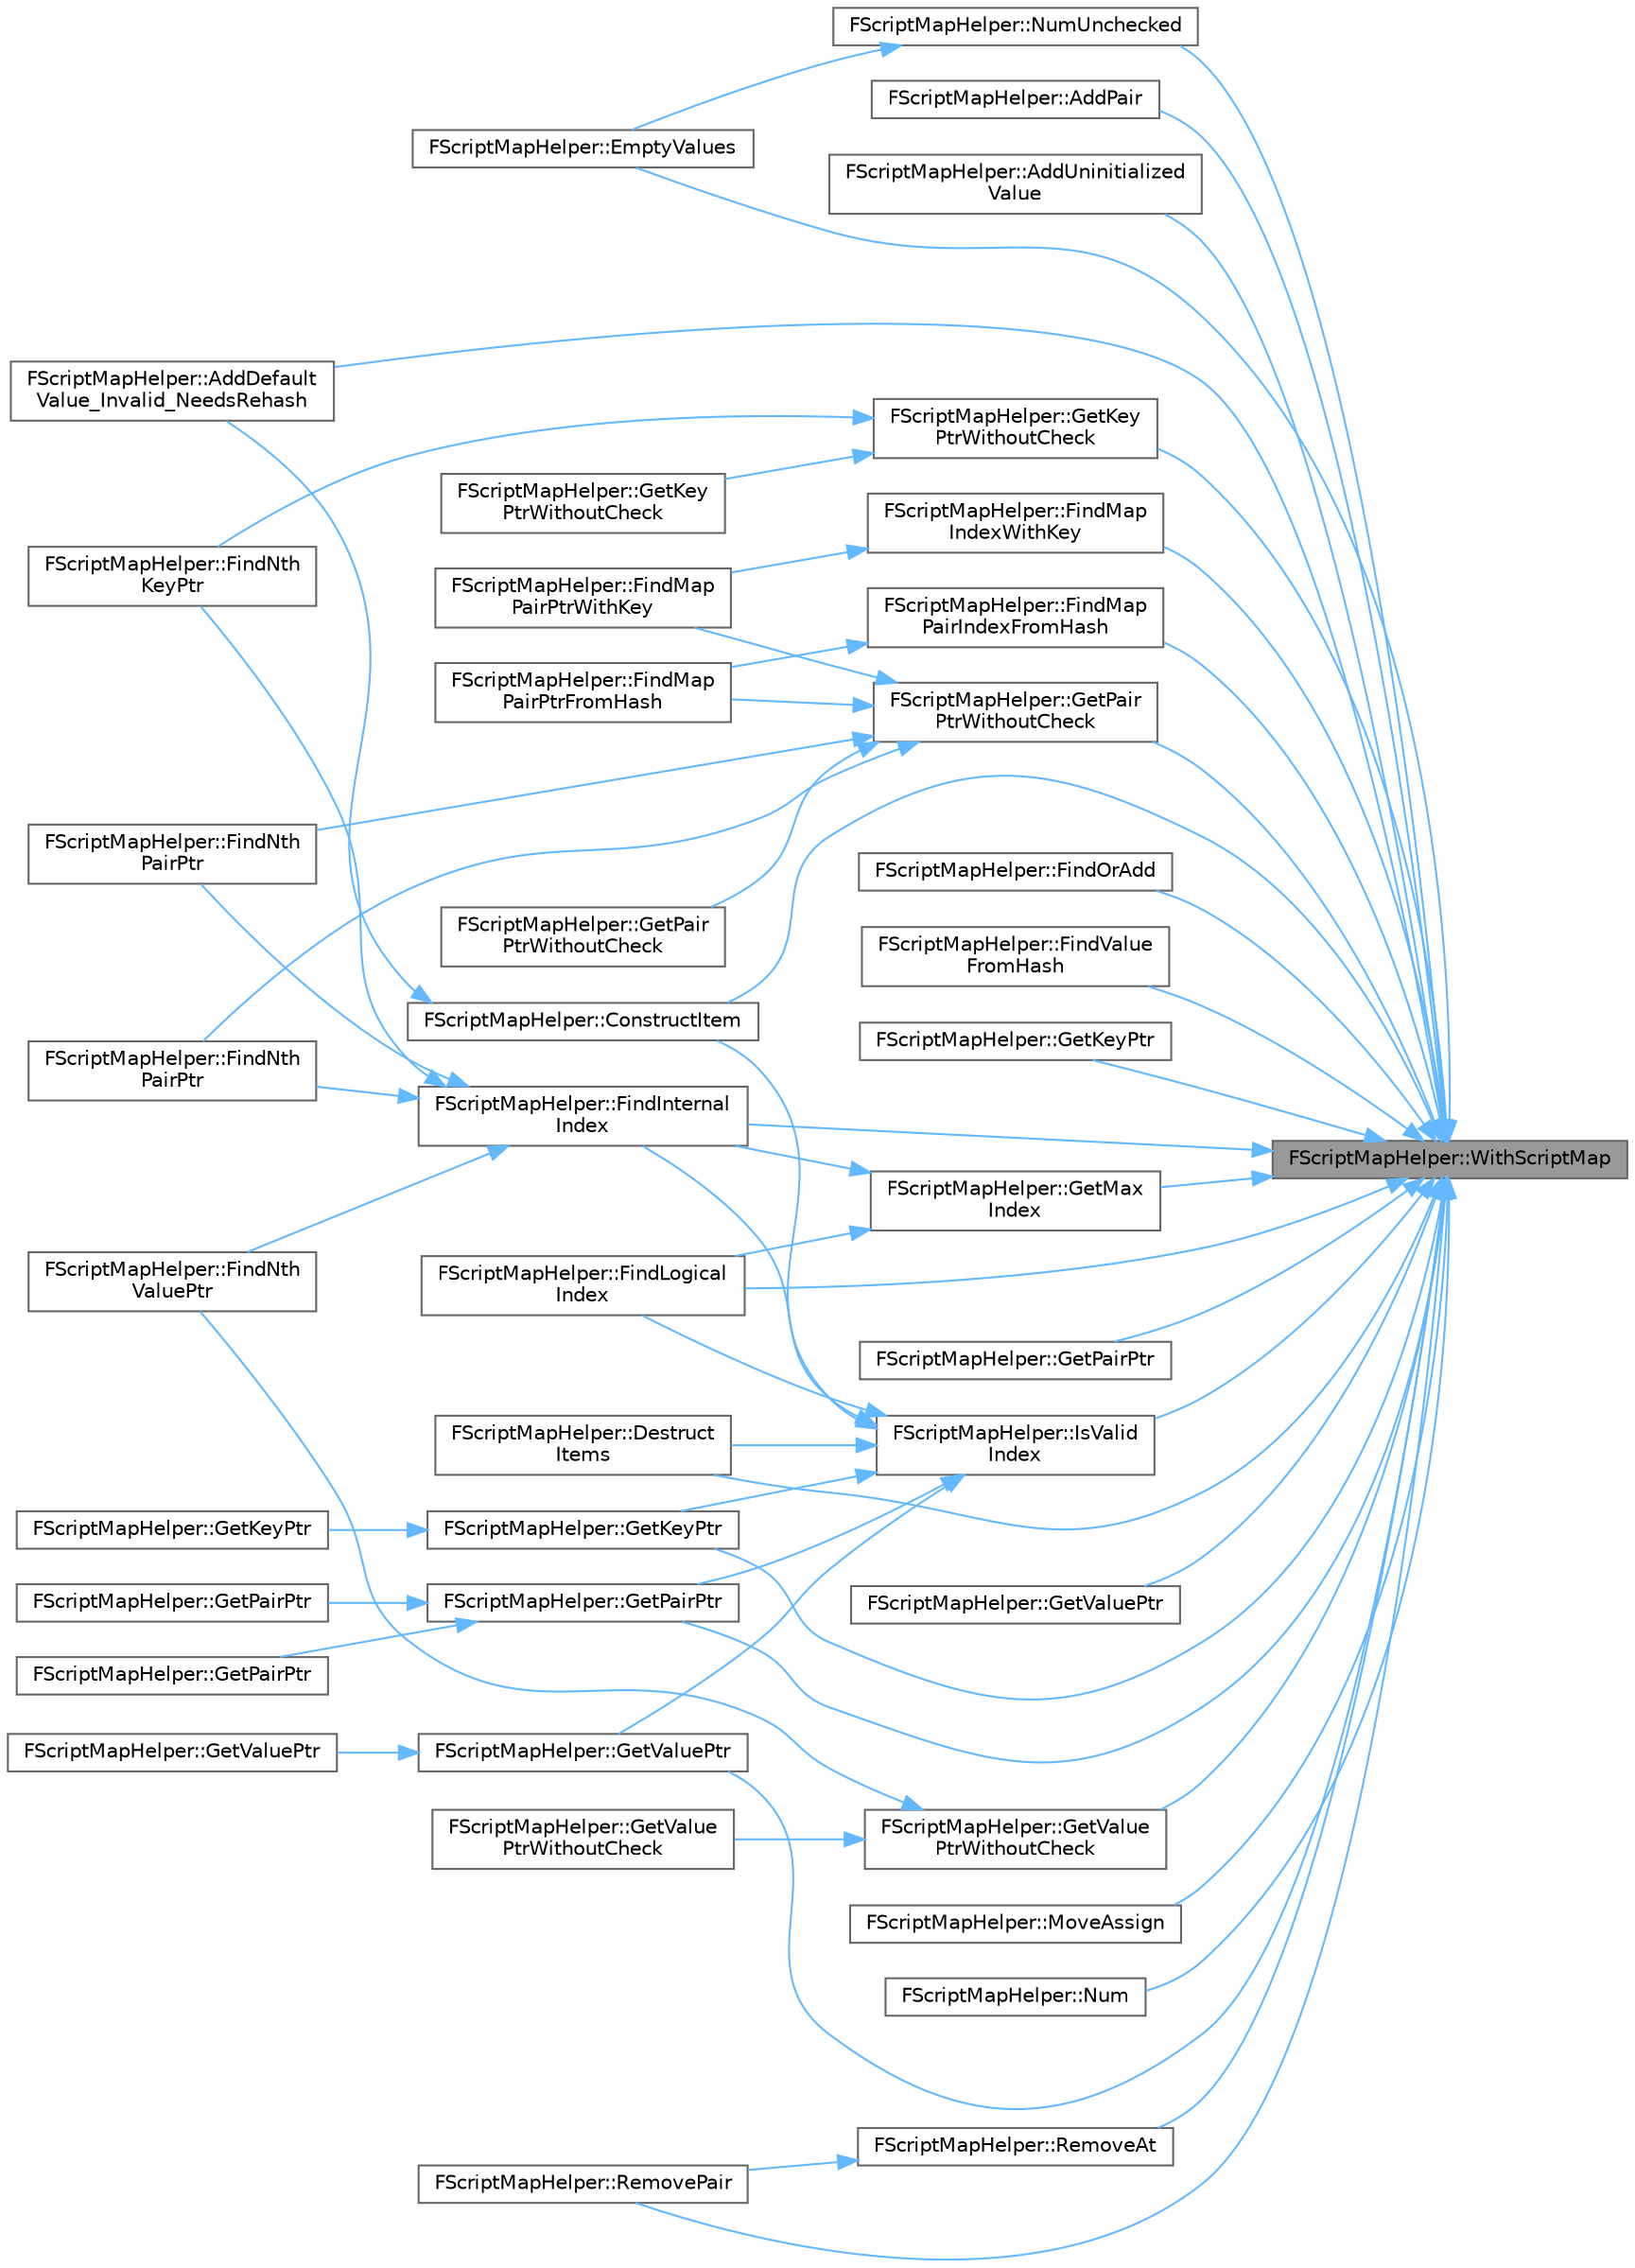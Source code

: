 digraph "FScriptMapHelper::WithScriptMap"
{
 // INTERACTIVE_SVG=YES
 // LATEX_PDF_SIZE
  bgcolor="transparent";
  edge [fontname=Helvetica,fontsize=10,labelfontname=Helvetica,labelfontsize=10];
  node [fontname=Helvetica,fontsize=10,shape=box,height=0.2,width=0.4];
  rankdir="RL";
  Node1 [id="Node000001",label="FScriptMapHelper::WithScriptMap",height=0.2,width=0.4,color="gray40", fillcolor="grey60", style="filled", fontcolor="black",tooltip=" "];
  Node1 -> Node2 [id="edge1_Node000001_Node000002",dir="back",color="steelblue1",style="solid",tooltip=" "];
  Node2 [id="Node000002",label="FScriptMapHelper::AddDefault\lValue_Invalid_NeedsRehash",height=0.2,width=0.4,color="grey40", fillcolor="white", style="filled",URL="$d4/d21/classFScriptMapHelper.html#aa70786af61739b07157523f223591025",tooltip="Adds a blank, constructed value to a given size."];
  Node1 -> Node3 [id="edge2_Node000001_Node000003",dir="back",color="steelblue1",style="solid",tooltip=" "];
  Node3 [id="Node000003",label="FScriptMapHelper::AddPair",height=0.2,width=0.4,color="grey40", fillcolor="white", style="filled",URL="$d4/d21/classFScriptMapHelper.html#aff7fa49c31ebd5006b01aa2443fced6e",tooltip="Adds the (key, value) pair to the map, returning true if the element was added, or false if the eleme..."];
  Node1 -> Node4 [id="edge3_Node000001_Node000004",dir="back",color="steelblue1",style="solid",tooltip=" "];
  Node4 [id="Node000004",label="FScriptMapHelper::AddUninitialized\lValue",height=0.2,width=0.4,color="grey40", fillcolor="white", style="filled",URL="$d4/d21/classFScriptMapHelper.html#a27ce7afbbc4e013fd5b5ceae2dab0119",tooltip="Add an uninitialized value to the end of the map."];
  Node1 -> Node5 [id="edge4_Node000001_Node000005",dir="back",color="steelblue1",style="solid",tooltip=" "];
  Node5 [id="Node000005",label="FScriptMapHelper::ConstructItem",height=0.2,width=0.4,color="grey40", fillcolor="white", style="filled",URL="$d4/d21/classFScriptMapHelper.html#a12842de9a8903992f6a1a082f1ca8097",tooltip="Internal function to call into the property system to construct / initialize elements."];
  Node5 -> Node2 [id="edge5_Node000005_Node000002",dir="back",color="steelblue1",style="solid",tooltip=" "];
  Node1 -> Node6 [id="edge6_Node000001_Node000006",dir="back",color="steelblue1",style="solid",tooltip=" "];
  Node6 [id="Node000006",label="FScriptMapHelper::Destruct\lItems",height=0.2,width=0.4,color="grey40", fillcolor="white", style="filled",URL="$d4/d21/classFScriptMapHelper.html#a44f10ed5aba1315edafe4c81efa695dd",tooltip="Internal function to call into the property system to destruct elements."];
  Node1 -> Node7 [id="edge7_Node000001_Node000007",dir="back",color="steelblue1",style="solid",tooltip=" "];
  Node7 [id="Node000007",label="FScriptMapHelper::EmptyValues",height=0.2,width=0.4,color="grey40", fillcolor="white", style="filled",URL="$d4/d21/classFScriptMapHelper.html#aca141f413c750c57f807e611d08c5219",tooltip="Remove all values from the map, calling destructors, etc as appropriate."];
  Node1 -> Node8 [id="edge8_Node000001_Node000008",dir="back",color="steelblue1",style="solid",tooltip=" "];
  Node8 [id="Node000008",label="FScriptMapHelper::FindInternal\lIndex",height=0.2,width=0.4,color="grey40", fillcolor="white", style="filled",URL="$d4/d21/classFScriptMapHelper.html#a9c5f56f64e33e8590147ed9767c273ac",tooltip="Maps have gaps in their indices, so this function translates a logical index (ie."];
  Node8 -> Node9 [id="edge9_Node000008_Node000009",dir="back",color="steelblue1",style="solid",tooltip=" "];
  Node9 [id="Node000009",label="FScriptMapHelper::FindNth\lKeyPtr",height=0.2,width=0.4,color="grey40", fillcolor="white", style="filled",URL="$d4/d21/classFScriptMapHelper.html#a5e3d0994366362cdd76cf39260ea3cf0",tooltip="Returns a uint8 pointer to the the Nth valid key in the map (skipping invalid entries)."];
  Node8 -> Node10 [id="edge10_Node000008_Node000010",dir="back",color="steelblue1",style="solid",tooltip=" "];
  Node10 [id="Node000010",label="FScriptMapHelper::FindNth\lPairPtr",height=0.2,width=0.4,color="grey40", fillcolor="white", style="filled",URL="$d4/d21/classFScriptMapHelper.html#a9a630b99cd1d0d293c78d5a9ef51aad7",tooltip="Returns a uint8 pointer to the the Nth valid pair in the map (skipping invalid entries)."];
  Node8 -> Node11 [id="edge11_Node000008_Node000011",dir="back",color="steelblue1",style="solid",tooltip=" "];
  Node11 [id="Node000011",label="FScriptMapHelper::FindNth\lPairPtr",height=0.2,width=0.4,color="grey40", fillcolor="white", style="filled",URL="$d4/d21/classFScriptMapHelper.html#a925f6c41599a500a52864c4341db0d73",tooltip="Returns a uint8 pointer to the the Nth valid pair in the map (skipping invalid entries)."];
  Node8 -> Node12 [id="edge12_Node000008_Node000012",dir="back",color="steelblue1",style="solid",tooltip=" "];
  Node12 [id="Node000012",label="FScriptMapHelper::FindNth\lValuePtr",height=0.2,width=0.4,color="grey40", fillcolor="white", style="filled",URL="$d4/d21/classFScriptMapHelper.html#a837caf916f4ff2d6ca4892bf8eb0a9c3",tooltip="Returns a uint8 pointer to the the Nth valid value in the map (skipping invalid entries)."];
  Node1 -> Node13 [id="edge13_Node000001_Node000013",dir="back",color="steelblue1",style="solid",tooltip=" "];
  Node13 [id="Node000013",label="FScriptMapHelper::FindLogical\lIndex",height=0.2,width=0.4,color="grey40", fillcolor="white", style="filled",URL="$d4/d21/classFScriptMapHelper.html#a83f2237d0d4ac2d71672727500876ff2",tooltip="Maps have gaps in their indices, so this function translates a internal index to an logical index (ie..."];
  Node1 -> Node14 [id="edge14_Node000001_Node000014",dir="back",color="steelblue1",style="solid",tooltip=" "];
  Node14 [id="Node000014",label="FScriptMapHelper::FindMap\lIndexWithKey",height=0.2,width=0.4,color="grey40", fillcolor="white", style="filled",URL="$d4/d21/classFScriptMapHelper.html#a528d801f5969b888c1f6e3be45c0e9dd",tooltip="Finds the index of an element in a map which matches the key in another pair."];
  Node14 -> Node15 [id="edge15_Node000014_Node000015",dir="back",color="steelblue1",style="solid",tooltip=" "];
  Node15 [id="Node000015",label="FScriptMapHelper::FindMap\lPairPtrWithKey",height=0.2,width=0.4,color="grey40", fillcolor="white", style="filled",URL="$d4/d21/classFScriptMapHelper.html#a1fcb501ec2183a892f70c980760e3552",tooltip="Finds the pair in a map which matches the key in another pair."];
  Node1 -> Node16 [id="edge16_Node000001_Node000016",dir="back",color="steelblue1",style="solid",tooltip=" "];
  Node16 [id="Node000016",label="FScriptMapHelper::FindMap\lPairIndexFromHash",height=0.2,width=0.4,color="grey40", fillcolor="white", style="filled",URL="$d4/d21/classFScriptMapHelper.html#a9a8a6adf667345a504f769c2004d3f6b",tooltip="Finds the associated pair from hash, rather than linearly searching."];
  Node16 -> Node17 [id="edge17_Node000016_Node000017",dir="back",color="steelblue1",style="solid",tooltip=" "];
  Node17 [id="Node000017",label="FScriptMapHelper::FindMap\lPairPtrFromHash",height=0.2,width=0.4,color="grey40", fillcolor="white", style="filled",URL="$d4/d21/classFScriptMapHelper.html#a804bb6b48e8635a7a8c18f40257ce0a2",tooltip="Finds the associated pair from hash, rather than linearly searching."];
  Node1 -> Node18 [id="edge18_Node000001_Node000018",dir="back",color="steelblue1",style="solid",tooltip=" "];
  Node18 [id="Node000018",label="FScriptMapHelper::FindOrAdd",height=0.2,width=0.4,color="grey40", fillcolor="white", style="filled",URL="$d4/d21/classFScriptMapHelper.html#a9e9f96b626995e75b974a34af131bc0c",tooltip="Finds or adds a new default-constructed value."];
  Node1 -> Node19 [id="edge19_Node000001_Node000019",dir="back",color="steelblue1",style="solid",tooltip=" "];
  Node19 [id="Node000019",label="FScriptMapHelper::FindValue\lFromHash",height=0.2,width=0.4,color="grey40", fillcolor="white", style="filled",URL="$d4/d21/classFScriptMapHelper.html#a4b6c75b7c299efc9a9d30da2920a134f",tooltip="Finds the associated value from hash, rather than linearly searching."];
  Node1 -> Node20 [id="edge20_Node000001_Node000020",dir="back",color="steelblue1",style="solid",tooltip=" "];
  Node20 [id="Node000020",label="FScriptMapHelper::GetKeyPtr",height=0.2,width=0.4,color="grey40", fillcolor="white", style="filled",URL="$d4/d21/classFScriptMapHelper.html#a0f8c5c3e720039702b6e5882f7b97cf7",tooltip="Returns a uint8 pointer to the Key (first element) in the map."];
  Node1 -> Node21 [id="edge21_Node000001_Node000021",dir="back",color="steelblue1",style="solid",tooltip=" "];
  Node21 [id="Node000021",label="FScriptMapHelper::GetKeyPtr",height=0.2,width=0.4,color="grey40", fillcolor="white", style="filled",URL="$d4/d21/classFScriptMapHelper.html#a00e0aec09dc5527554d2de9b2aeee52a",tooltip="Returns a uint8 pointer to the Key (first element) in the map."];
  Node21 -> Node22 [id="edge22_Node000021_Node000022",dir="back",color="steelblue1",style="solid",tooltip=" "];
  Node22 [id="Node000022",label="FScriptMapHelper::GetKeyPtr",height=0.2,width=0.4,color="grey40", fillcolor="white", style="filled",URL="$d4/d21/classFScriptMapHelper.html#ab2dbde2c63424645579347745210f579",tooltip="Returns a const uint8 pointer to the Key (first element) in the map."];
  Node1 -> Node23 [id="edge23_Node000001_Node000023",dir="back",color="steelblue1",style="solid",tooltip=" "];
  Node23 [id="Node000023",label="FScriptMapHelper::GetKey\lPtrWithoutCheck",height=0.2,width=0.4,color="grey40", fillcolor="white", style="filled",URL="$d4/d21/classFScriptMapHelper.html#ad171e98f196dbf67cd93880d48c3f8d1",tooltip="Returns a uint8 pointer to the key in the array without checking the index."];
  Node23 -> Node9 [id="edge24_Node000023_Node000009",dir="back",color="steelblue1",style="solid",tooltip=" "];
  Node23 -> Node24 [id="edge25_Node000023_Node000024",dir="back",color="steelblue1",style="solid",tooltip=" "];
  Node24 [id="Node000024",label="FScriptMapHelper::GetKey\lPtrWithoutCheck",height=0.2,width=0.4,color="grey40", fillcolor="white", style="filled",URL="$d4/d21/classFScriptMapHelper.html#aee80dd8df295fc7ad7584da295ed8ed6",tooltip="Returns a const uint8 pointer to the pair in the array without checking the index."];
  Node1 -> Node25 [id="edge26_Node000001_Node000025",dir="back",color="steelblue1",style="solid",tooltip=" "];
  Node25 [id="Node000025",label="FScriptMapHelper::GetMax\lIndex",height=0.2,width=0.4,color="grey40", fillcolor="white", style="filled",URL="$d4/d21/classFScriptMapHelper.html#a98a65ef7bdd810ad7159c9384c220c99",tooltip="Returns the (non-inclusive) maximum index of elements in the map."];
  Node25 -> Node8 [id="edge27_Node000025_Node000008",dir="back",color="steelblue1",style="solid",tooltip=" "];
  Node25 -> Node13 [id="edge28_Node000025_Node000013",dir="back",color="steelblue1",style="solid",tooltip=" "];
  Node1 -> Node26 [id="edge29_Node000001_Node000026",dir="back",color="steelblue1",style="solid",tooltip=" "];
  Node26 [id="Node000026",label="FScriptMapHelper::GetPairPtr",height=0.2,width=0.4,color="grey40", fillcolor="white", style="filled",URL="$d4/d21/classFScriptMapHelper.html#a77f36cc2be7e525bfed9b62efc2b4fbb",tooltip="Returns a uint8 pointer to the pair in the map."];
  Node1 -> Node27 [id="edge30_Node000001_Node000027",dir="back",color="steelblue1",style="solid",tooltip=" "];
  Node27 [id="Node000027",label="FScriptMapHelper::GetPairPtr",height=0.2,width=0.4,color="grey40", fillcolor="white", style="filled",URL="$d4/d21/classFScriptMapHelper.html#a165ee88343da64eb660d73b52fb49797",tooltip="Returns a uint8 pointer to the pair in the map."];
  Node27 -> Node28 [id="edge31_Node000027_Node000028",dir="back",color="steelblue1",style="solid",tooltip=" "];
  Node28 [id="Node000028",label="FScriptMapHelper::GetPairPtr",height=0.2,width=0.4,color="grey40", fillcolor="white", style="filled",URL="$d4/d21/classFScriptMapHelper.html#a3524634d0d2dba795dcb1c554021dc2c",tooltip="Returns a uint8 pointer to the pair in the map."];
  Node27 -> Node29 [id="edge32_Node000027_Node000029",dir="back",color="steelblue1",style="solid",tooltip=" "];
  Node29 [id="Node000029",label="FScriptMapHelper::GetPairPtr",height=0.2,width=0.4,color="grey40", fillcolor="white", style="filled",URL="$d4/d21/classFScriptMapHelper.html#a4f45912419056028aa8990cd9d2d3a5b",tooltip="Returns a uint8 pointer to the pair in the map."];
  Node1 -> Node30 [id="edge33_Node000001_Node000030",dir="back",color="steelblue1",style="solid",tooltip=" "];
  Node30 [id="Node000030",label="FScriptMapHelper::GetPair\lPtrWithoutCheck",height=0.2,width=0.4,color="grey40", fillcolor="white", style="filled",URL="$d4/d21/classFScriptMapHelper.html#a48d7997edc22ef5d2a3dfe0da1a72ab2",tooltip="Returns a uint8 pointer to the pair in the array without checking the index."];
  Node30 -> Node17 [id="edge34_Node000030_Node000017",dir="back",color="steelblue1",style="solid",tooltip=" "];
  Node30 -> Node15 [id="edge35_Node000030_Node000015",dir="back",color="steelblue1",style="solid",tooltip=" "];
  Node30 -> Node10 [id="edge36_Node000030_Node000010",dir="back",color="steelblue1",style="solid",tooltip=" "];
  Node30 -> Node11 [id="edge37_Node000030_Node000011",dir="back",color="steelblue1",style="solid",tooltip=" "];
  Node30 -> Node31 [id="edge38_Node000030_Node000031",dir="back",color="steelblue1",style="solid",tooltip=" "];
  Node31 [id="Node000031",label="FScriptMapHelper::GetPair\lPtrWithoutCheck",height=0.2,width=0.4,color="grey40", fillcolor="white", style="filled",URL="$d4/d21/classFScriptMapHelper.html#af59524c062fcbcc30561865992cab08f",tooltip="Returns a uint8 pointer to the pair in the array without checking the index."];
  Node1 -> Node32 [id="edge39_Node000001_Node000032",dir="back",color="steelblue1",style="solid",tooltip=" "];
  Node32 [id="Node000032",label="FScriptMapHelper::GetValuePtr",height=0.2,width=0.4,color="grey40", fillcolor="white", style="filled",URL="$d4/d21/classFScriptMapHelper.html#a999e70c0d4707b0ed91d222e7109fe1f",tooltip="Returns a uint8 pointer to the Value (second element) in the map."];
  Node1 -> Node33 [id="edge40_Node000001_Node000033",dir="back",color="steelblue1",style="solid",tooltip=" "];
  Node33 [id="Node000033",label="FScriptMapHelper::GetValuePtr",height=0.2,width=0.4,color="grey40", fillcolor="white", style="filled",URL="$d4/d21/classFScriptMapHelper.html#a9e4adf201fb31a693c270de9c14eb55e",tooltip="Returns a uint8 pointer to the Value (second element) in the map."];
  Node33 -> Node34 [id="edge41_Node000033_Node000034",dir="back",color="steelblue1",style="solid",tooltip=" "];
  Node34 [id="Node000034",label="FScriptMapHelper::GetValuePtr",height=0.2,width=0.4,color="grey40", fillcolor="white", style="filled",URL="$d4/d21/classFScriptMapHelper.html#a2dce8c75e4f3f37cfeea66f22323dd90",tooltip="Returns a const uint8 pointer to the Value (second element) in the map."];
  Node1 -> Node35 [id="edge42_Node000001_Node000035",dir="back",color="steelblue1",style="solid",tooltip=" "];
  Node35 [id="Node000035",label="FScriptMapHelper::GetValue\lPtrWithoutCheck",height=0.2,width=0.4,color="grey40", fillcolor="white", style="filled",URL="$d4/d21/classFScriptMapHelper.html#aafbac591dd81d90a643e8fb3696949e4",tooltip="Returns a uint8 pointer to the pair in the array without checking the index."];
  Node35 -> Node12 [id="edge43_Node000035_Node000012",dir="back",color="steelblue1",style="solid",tooltip=" "];
  Node35 -> Node36 [id="edge44_Node000035_Node000036",dir="back",color="steelblue1",style="solid",tooltip=" "];
  Node36 [id="Node000036",label="FScriptMapHelper::GetValue\lPtrWithoutCheck",height=0.2,width=0.4,color="grey40", fillcolor="white", style="filled",URL="$d4/d21/classFScriptMapHelper.html#a837eafe7215f538940d1408fdc3a5847",tooltip="Returns a const uint8 pointer to the pair in the array without checking the index."];
  Node1 -> Node37 [id="edge45_Node000001_Node000037",dir="back",color="steelblue1",style="solid",tooltip=" "];
  Node37 [id="Node000037",label="FScriptMapHelper::IsValid\lIndex",height=0.2,width=0.4,color="grey40", fillcolor="white", style="filled",URL="$d4/d21/classFScriptMapHelper.html#afa9a09d25e073fa62fca5f04c4fa1b88",tooltip="Index range check."];
  Node37 -> Node5 [id="edge46_Node000037_Node000005",dir="back",color="steelblue1",style="solid",tooltip=" "];
  Node37 -> Node6 [id="edge47_Node000037_Node000006",dir="back",color="steelblue1",style="solid",tooltip=" "];
  Node37 -> Node8 [id="edge48_Node000037_Node000008",dir="back",color="steelblue1",style="solid",tooltip=" "];
  Node37 -> Node13 [id="edge49_Node000037_Node000013",dir="back",color="steelblue1",style="solid",tooltip=" "];
  Node37 -> Node21 [id="edge50_Node000037_Node000021",dir="back",color="steelblue1",style="solid",tooltip=" "];
  Node37 -> Node27 [id="edge51_Node000037_Node000027",dir="back",color="steelblue1",style="solid",tooltip=" "];
  Node37 -> Node33 [id="edge52_Node000037_Node000033",dir="back",color="steelblue1",style="solid",tooltip=" "];
  Node1 -> Node38 [id="edge53_Node000001_Node000038",dir="back",color="steelblue1",style="solid",tooltip=" "];
  Node38 [id="Node000038",label="FScriptMapHelper::MoveAssign",height=0.2,width=0.4,color="grey40", fillcolor="white", style="filled",URL="$d4/d21/classFScriptMapHelper.html#a49b65ffc20c02aa75f3d7301e8f8246d",tooltip="Move the allocation from another map and make it our own."];
  Node1 -> Node39 [id="edge54_Node000001_Node000039",dir="back",color="steelblue1",style="solid",tooltip=" "];
  Node39 [id="Node000039",label="FScriptMapHelper::Num",height=0.2,width=0.4,color="grey40", fillcolor="white", style="filled",URL="$d4/d21/classFScriptMapHelper.html#aa192bdbaa63fd3c2a9a8177ac3c99d6f",tooltip="Returns the number of elements in the map."];
  Node1 -> Node40 [id="edge55_Node000001_Node000040",dir="back",color="steelblue1",style="solid",tooltip=" "];
  Node40 [id="Node000040",label="FScriptMapHelper::NumUnchecked",height=0.2,width=0.4,color="grey40", fillcolor="white", style="filled",URL="$d4/d21/classFScriptMapHelper.html#a550ad3e5d6a7dfc85403f152e93a271f",tooltip="Returns the number of elements in the map."];
  Node40 -> Node7 [id="edge56_Node000040_Node000007",dir="back",color="steelblue1",style="solid",tooltip=" "];
  Node1 -> Node41 [id="edge57_Node000001_Node000041",dir="back",color="steelblue1",style="solid",tooltip=" "];
  Node41 [id="Node000041",label="FScriptMapHelper::RemoveAt",height=0.2,width=0.4,color="grey40", fillcolor="white", style="filled",URL="$d4/d21/classFScriptMapHelper.html#a0d8a928001b6dc18349182ff61e0548c",tooltip="Removes an element at the specified index, destroying it."];
  Node41 -> Node42 [id="edge58_Node000041_Node000042",dir="back",color="steelblue1",style="solid",tooltip=" "];
  Node42 [id="Node000042",label="FScriptMapHelper::RemovePair",height=0.2,width=0.4,color="grey40", fillcolor="white", style="filled",URL="$d4/d21/classFScriptMapHelper.html#aaf0e0a528f447943a1c19342484c9563",tooltip="Removes the key and its associated value from the map."];
  Node1 -> Node42 [id="edge59_Node000001_Node000042",dir="back",color="steelblue1",style="solid",tooltip=" "];
}
